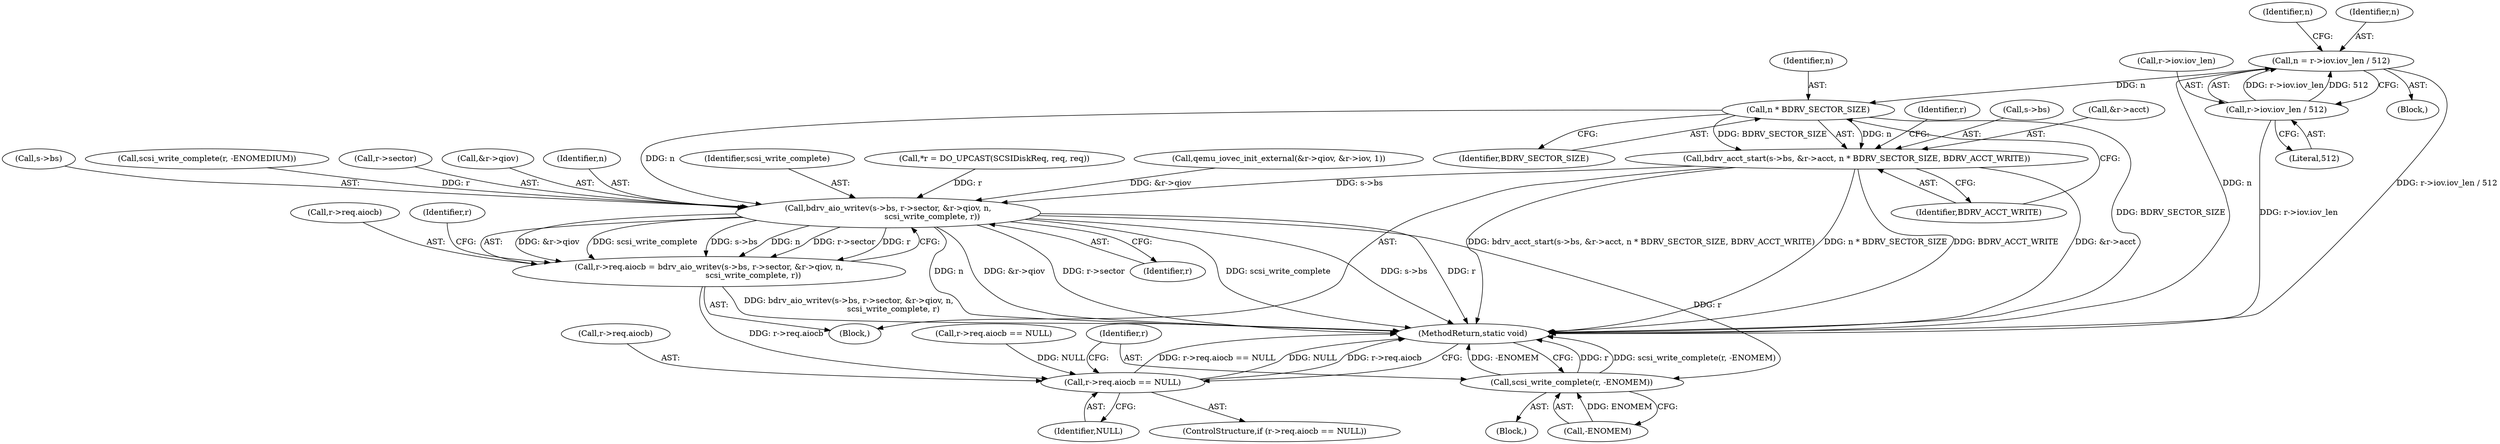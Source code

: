 digraph "1_qemu_103b40f51e4012b3b0ad20f615562a1806d7f49a_2@del" {
"1000150" [label="(Call,n = r->iov.iov_len / 512)"];
"1000152" [label="(Call,r->iov.iov_len / 512)"];
"1000189" [label="(Call,n * BDRV_SECTOR_SIZE)"];
"1000181" [label="(Call,bdrv_acct_start(s->bs, &r->acct, n * BDRV_SECTOR_SIZE, BDRV_ACCT_WRITE))"];
"1000199" [label="(Call,bdrv_aio_writev(s->bs, r->sector, &r->qiov, n,\n                                   scsi_write_complete, r))"];
"1000193" [label="(Call,r->req.aiocb = bdrv_aio_writev(s->bs, r->sector, &r->qiov, n,\n                                   scsi_write_complete, r))"];
"1000214" [label="(Call,r->req.aiocb == NULL)"];
"1000222" [label="(Call,scsi_write_complete(r, -ENOMEM))"];
"1000190" [label="(Identifier,n)"];
"1000193" [label="(Call,r->req.aiocb = bdrv_aio_writev(s->bs, r->sector, &r->qiov, n,\n                                   scsi_write_complete, r))"];
"1000215" [label="(Call,r->req.aiocb)"];
"1000213" [label="(ControlStructure,if (r->req.aiocb == NULL))"];
"1000192" [label="(Identifier,BDRV_ACCT_WRITE)"];
"1000106" [label="(Call,*r = DO_UPCAST(SCSIDiskReq, req, req))"];
"1000223" [label="(Identifier,r)"];
"1000231" [label="(MethodReturn,static void)"];
"1000150" [label="(Call,n = r->iov.iov_len / 512)"];
"1000189" [label="(Call,n * BDRV_SECTOR_SIZE)"];
"1000153" [label="(Call,r->iov.iov_len)"];
"1000191" [label="(Identifier,BDRV_SECTOR_SIZE)"];
"1000199" [label="(Call,bdrv_aio_writev(s->bs, r->sector, &r->qiov, n,\n                                   scsi_write_complete, r))"];
"1000214" [label="(Call,r->req.aiocb == NULL)"];
"1000181" [label="(Call,bdrv_acct_start(s->bs, &r->acct, n * BDRV_SECTOR_SIZE, BDRV_ACCT_WRITE))"];
"1000160" [label="(Identifier,n)"];
"1000196" [label="(Identifier,r)"];
"1000171" [label="(Call,qemu_iovec_init_external(&r->qiov, &r->iov, 1))"];
"1000125" [label="(Call,r->req.aiocb == NULL)"];
"1000151" [label="(Identifier,n)"];
"1000161" [label="(Block,)"];
"1000200" [label="(Call,s->bs)"];
"1000167" [label="(Call,scsi_write_complete(r, -ENOMEDIUM))"];
"1000203" [label="(Call,r->sector)"];
"1000217" [label="(Identifier,r)"];
"1000212" [label="(Identifier,r)"];
"1000194" [label="(Call,r->req.aiocb)"];
"1000152" [label="(Call,r->iov.iov_len / 512)"];
"1000224" [label="(Call,-ENOMEM)"];
"1000104" [label="(Block,)"];
"1000221" [label="(Block,)"];
"1000206" [label="(Call,&r->qiov)"];
"1000210" [label="(Identifier,n)"];
"1000222" [label="(Call,scsi_write_complete(r, -ENOMEM))"];
"1000158" [label="(Literal,512)"];
"1000182" [label="(Call,s->bs)"];
"1000185" [label="(Call,&r->acct)"];
"1000211" [label="(Identifier,scsi_write_complete)"];
"1000220" [label="(Identifier,NULL)"];
"1000150" -> "1000104"  [label="AST: "];
"1000150" -> "1000152"  [label="CFG: "];
"1000151" -> "1000150"  [label="AST: "];
"1000152" -> "1000150"  [label="AST: "];
"1000160" -> "1000150"  [label="CFG: "];
"1000150" -> "1000231"  [label="DDG: r->iov.iov_len / 512"];
"1000150" -> "1000231"  [label="DDG: n"];
"1000152" -> "1000150"  [label="DDG: r->iov.iov_len"];
"1000152" -> "1000150"  [label="DDG: 512"];
"1000150" -> "1000189"  [label="DDG: n"];
"1000152" -> "1000158"  [label="CFG: "];
"1000153" -> "1000152"  [label="AST: "];
"1000158" -> "1000152"  [label="AST: "];
"1000152" -> "1000231"  [label="DDG: r->iov.iov_len"];
"1000189" -> "1000181"  [label="AST: "];
"1000189" -> "1000191"  [label="CFG: "];
"1000190" -> "1000189"  [label="AST: "];
"1000191" -> "1000189"  [label="AST: "];
"1000192" -> "1000189"  [label="CFG: "];
"1000189" -> "1000231"  [label="DDG: BDRV_SECTOR_SIZE"];
"1000189" -> "1000181"  [label="DDG: n"];
"1000189" -> "1000181"  [label="DDG: BDRV_SECTOR_SIZE"];
"1000189" -> "1000199"  [label="DDG: n"];
"1000181" -> "1000161"  [label="AST: "];
"1000181" -> "1000192"  [label="CFG: "];
"1000182" -> "1000181"  [label="AST: "];
"1000185" -> "1000181"  [label="AST: "];
"1000192" -> "1000181"  [label="AST: "];
"1000196" -> "1000181"  [label="CFG: "];
"1000181" -> "1000231"  [label="DDG: &r->acct"];
"1000181" -> "1000231"  [label="DDG: bdrv_acct_start(s->bs, &r->acct, n * BDRV_SECTOR_SIZE, BDRV_ACCT_WRITE)"];
"1000181" -> "1000231"  [label="DDG: n * BDRV_SECTOR_SIZE"];
"1000181" -> "1000231"  [label="DDG: BDRV_ACCT_WRITE"];
"1000181" -> "1000199"  [label="DDG: s->bs"];
"1000199" -> "1000193"  [label="AST: "];
"1000199" -> "1000212"  [label="CFG: "];
"1000200" -> "1000199"  [label="AST: "];
"1000203" -> "1000199"  [label="AST: "];
"1000206" -> "1000199"  [label="AST: "];
"1000210" -> "1000199"  [label="AST: "];
"1000211" -> "1000199"  [label="AST: "];
"1000212" -> "1000199"  [label="AST: "];
"1000193" -> "1000199"  [label="CFG: "];
"1000199" -> "1000231"  [label="DDG: s->bs"];
"1000199" -> "1000231"  [label="DDG: r"];
"1000199" -> "1000231"  [label="DDG: n"];
"1000199" -> "1000231"  [label="DDG: &r->qiov"];
"1000199" -> "1000231"  [label="DDG: r->sector"];
"1000199" -> "1000231"  [label="DDG: scsi_write_complete"];
"1000199" -> "1000193"  [label="DDG: &r->qiov"];
"1000199" -> "1000193"  [label="DDG: scsi_write_complete"];
"1000199" -> "1000193"  [label="DDG: s->bs"];
"1000199" -> "1000193"  [label="DDG: n"];
"1000199" -> "1000193"  [label="DDG: r->sector"];
"1000199" -> "1000193"  [label="DDG: r"];
"1000171" -> "1000199"  [label="DDG: &r->qiov"];
"1000167" -> "1000199"  [label="DDG: r"];
"1000106" -> "1000199"  [label="DDG: r"];
"1000199" -> "1000222"  [label="DDG: r"];
"1000193" -> "1000161"  [label="AST: "];
"1000194" -> "1000193"  [label="AST: "];
"1000217" -> "1000193"  [label="CFG: "];
"1000193" -> "1000231"  [label="DDG: bdrv_aio_writev(s->bs, r->sector, &r->qiov, n,\n                                   scsi_write_complete, r)"];
"1000193" -> "1000214"  [label="DDG: r->req.aiocb"];
"1000214" -> "1000213"  [label="AST: "];
"1000214" -> "1000220"  [label="CFG: "];
"1000215" -> "1000214"  [label="AST: "];
"1000220" -> "1000214"  [label="AST: "];
"1000223" -> "1000214"  [label="CFG: "];
"1000231" -> "1000214"  [label="CFG: "];
"1000214" -> "1000231"  [label="DDG: r->req.aiocb == NULL"];
"1000214" -> "1000231"  [label="DDG: NULL"];
"1000214" -> "1000231"  [label="DDG: r->req.aiocb"];
"1000125" -> "1000214"  [label="DDG: NULL"];
"1000222" -> "1000221"  [label="AST: "];
"1000222" -> "1000224"  [label="CFG: "];
"1000223" -> "1000222"  [label="AST: "];
"1000224" -> "1000222"  [label="AST: "];
"1000231" -> "1000222"  [label="CFG: "];
"1000222" -> "1000231"  [label="DDG: r"];
"1000222" -> "1000231"  [label="DDG: scsi_write_complete(r, -ENOMEM)"];
"1000222" -> "1000231"  [label="DDG: -ENOMEM"];
"1000224" -> "1000222"  [label="DDG: ENOMEM"];
}
